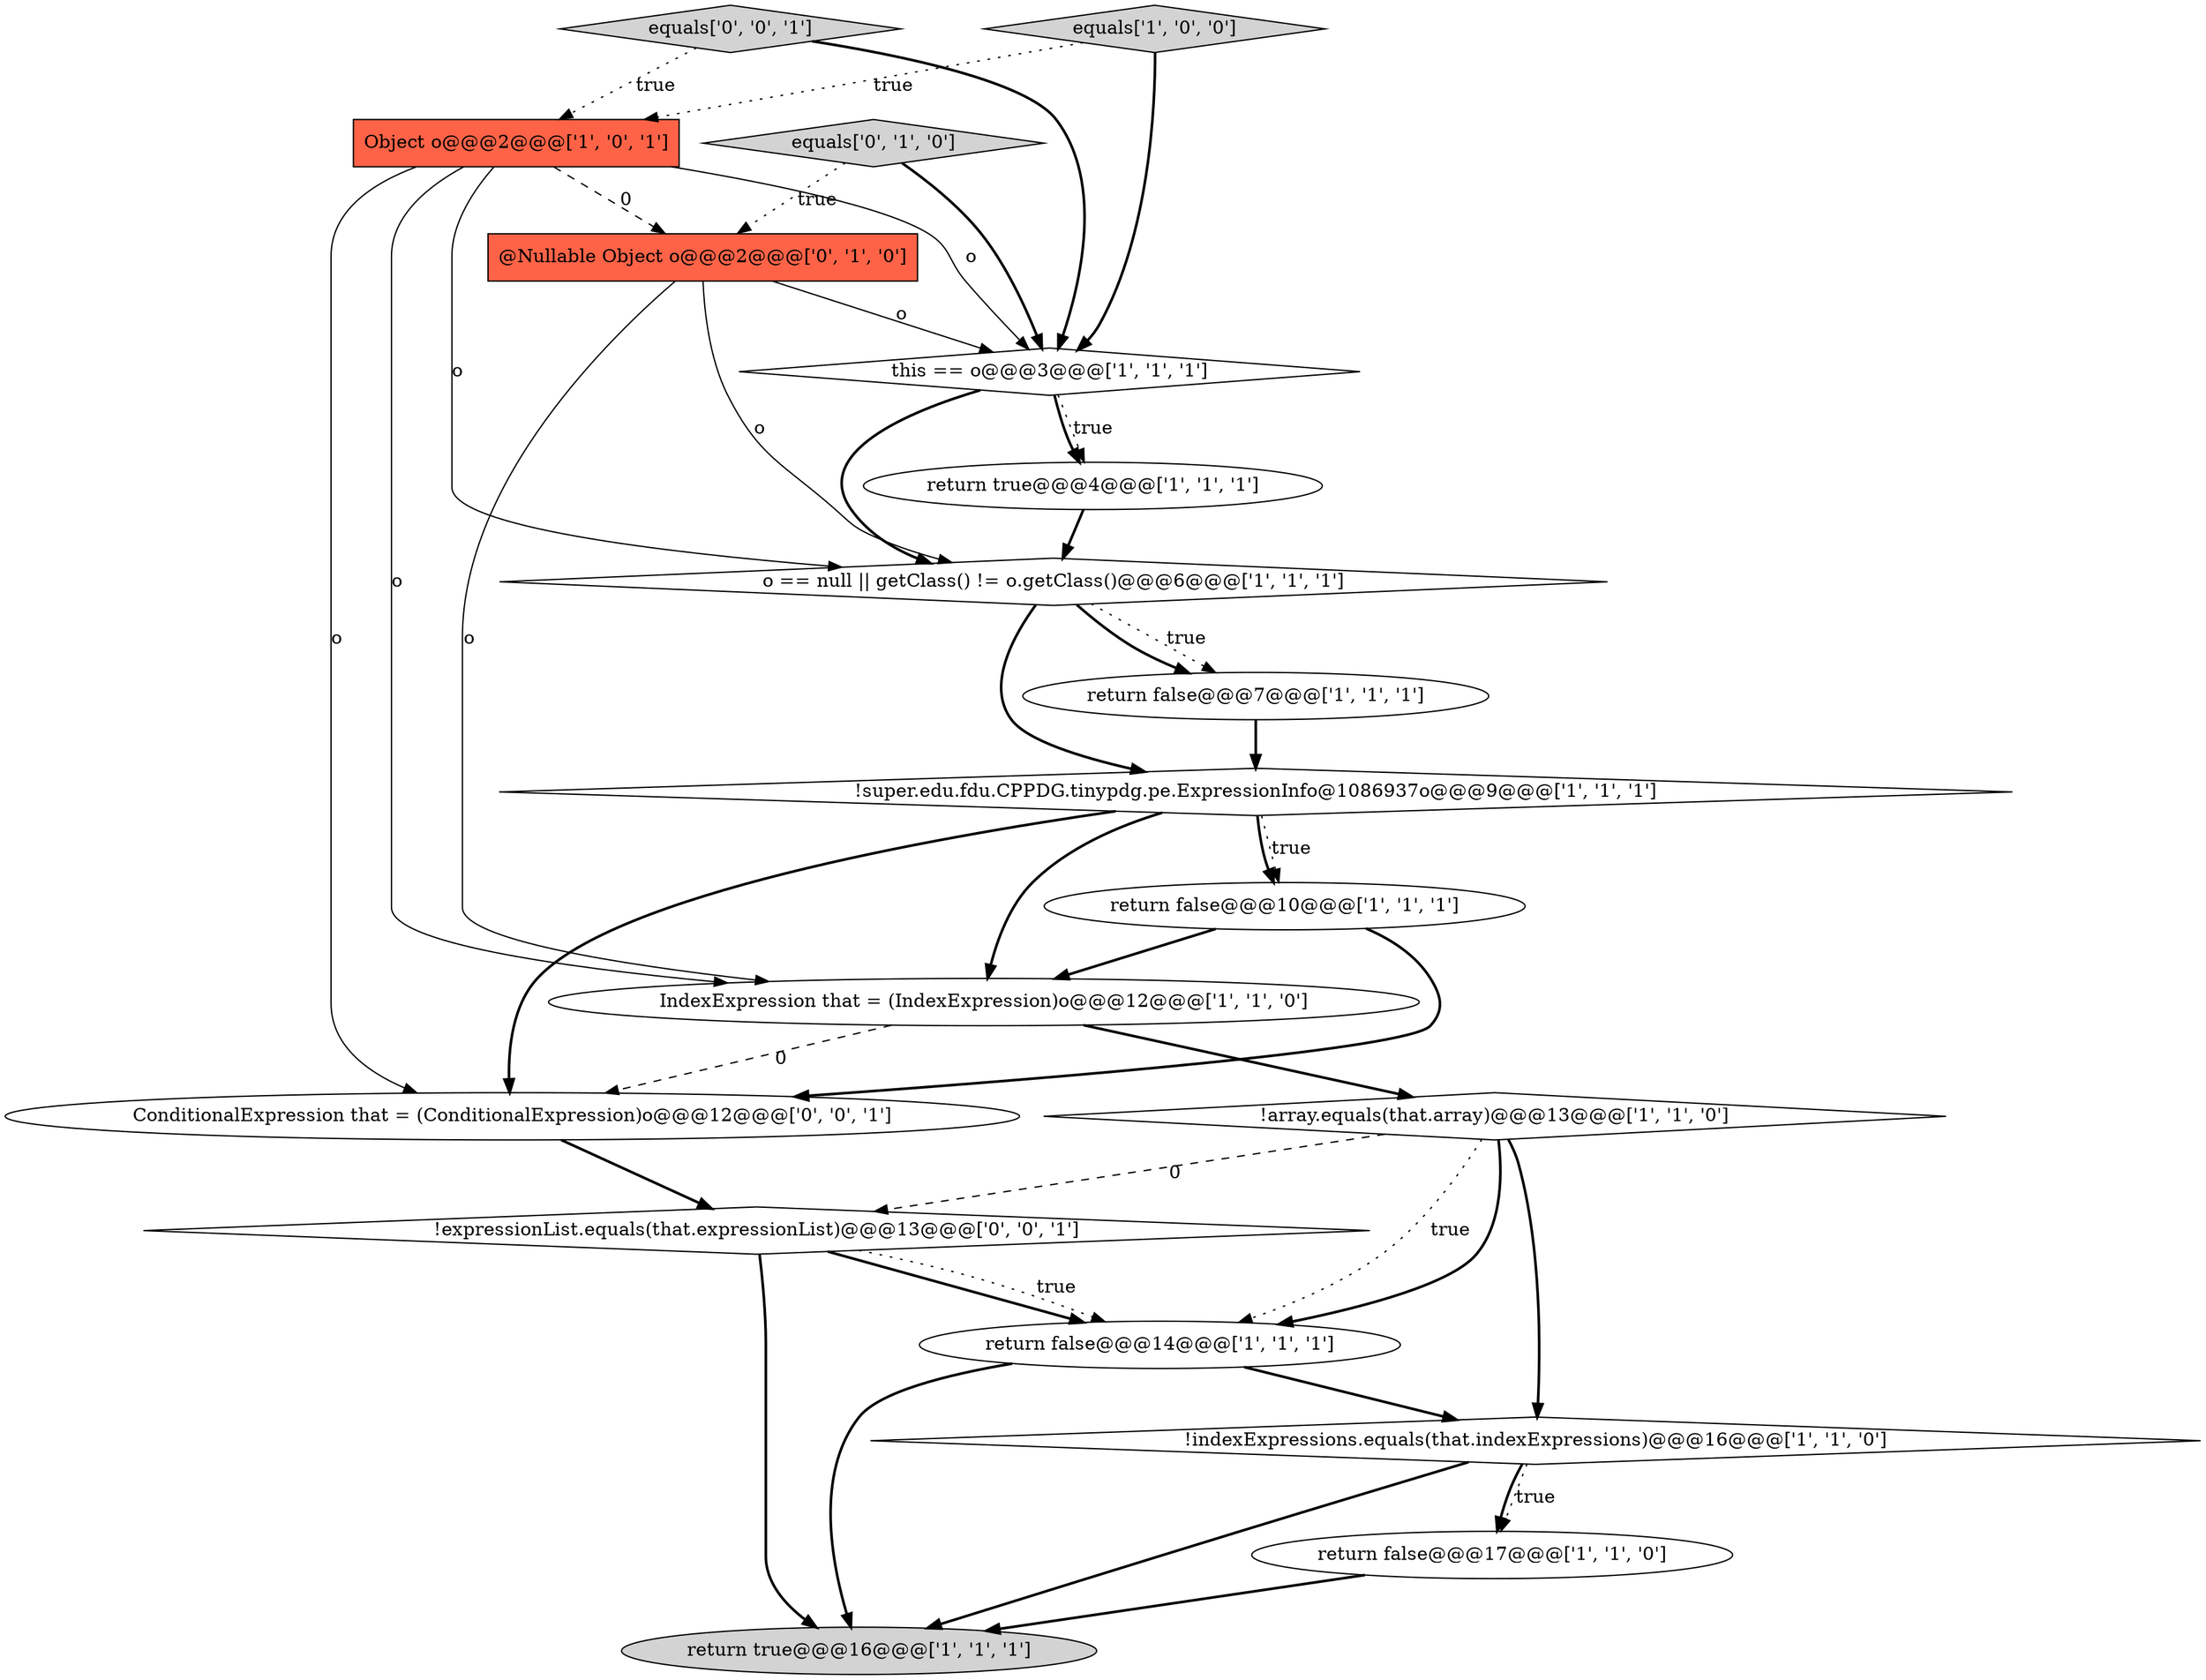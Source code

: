 digraph {
13 [style = filled, label = "!super.edu.fdu.CPPDG.tinypdg.pe.ExpressionInfo@1086937o@@@9@@@['1', '1', '1']", fillcolor = white, shape = diamond image = "AAA0AAABBB1BBB"];
3 [style = filled, label = "IndexExpression that = (IndexExpression)o@@@12@@@['1', '1', '0']", fillcolor = white, shape = ellipse image = "AAA0AAABBB1BBB"];
5 [style = filled, label = "return false@@@17@@@['1', '1', '0']", fillcolor = white, shape = ellipse image = "AAA0AAABBB1BBB"];
6 [style = filled, label = "this == o@@@3@@@['1', '1', '1']", fillcolor = white, shape = diamond image = "AAA0AAABBB1BBB"];
0 [style = filled, label = "return false@@@10@@@['1', '1', '1']", fillcolor = white, shape = ellipse image = "AAA0AAABBB1BBB"];
8 [style = filled, label = "!indexExpressions.equals(that.indexExpressions)@@@16@@@['1', '1', '0']", fillcolor = white, shape = diamond image = "AAA0AAABBB1BBB"];
17 [style = filled, label = "equals['0', '0', '1']", fillcolor = lightgray, shape = diamond image = "AAA0AAABBB3BBB"];
1 [style = filled, label = "return false@@@14@@@['1', '1', '1']", fillcolor = white, shape = ellipse image = "AAA0AAABBB1BBB"];
14 [style = filled, label = "equals['0', '1', '0']", fillcolor = lightgray, shape = diamond image = "AAA0AAABBB2BBB"];
7 [style = filled, label = "return true@@@4@@@['1', '1', '1']", fillcolor = white, shape = ellipse image = "AAA0AAABBB1BBB"];
15 [style = filled, label = "@Nullable Object o@@@2@@@['0', '1', '0']", fillcolor = tomato, shape = box image = "AAA1AAABBB2BBB"];
12 [style = filled, label = "equals['1', '0', '0']", fillcolor = lightgray, shape = diamond image = "AAA0AAABBB1BBB"];
16 [style = filled, label = "!expressionList.equals(that.expressionList)@@@13@@@['0', '0', '1']", fillcolor = white, shape = diamond image = "AAA0AAABBB3BBB"];
11 [style = filled, label = "return false@@@7@@@['1', '1', '1']", fillcolor = white, shape = ellipse image = "AAA0AAABBB1BBB"];
18 [style = filled, label = "ConditionalExpression that = (ConditionalExpression)o@@@12@@@['0', '0', '1']", fillcolor = white, shape = ellipse image = "AAA0AAABBB3BBB"];
10 [style = filled, label = "o == null || getClass() != o.getClass()@@@6@@@['1', '1', '1']", fillcolor = white, shape = diamond image = "AAA0AAABBB1BBB"];
9 [style = filled, label = "Object o@@@2@@@['1', '0', '1']", fillcolor = tomato, shape = box image = "AAA0AAABBB1BBB"];
2 [style = filled, label = "return true@@@16@@@['1', '1', '1']", fillcolor = lightgray, shape = ellipse image = "AAA0AAABBB1BBB"];
4 [style = filled, label = "!array.equals(that.array)@@@13@@@['1', '1', '0']", fillcolor = white, shape = diamond image = "AAA0AAABBB1BBB"];
0->3 [style = bold, label=""];
9->6 [style = solid, label="o"];
15->10 [style = solid, label="o"];
1->8 [style = bold, label=""];
4->16 [style = dashed, label="0"];
4->1 [style = dotted, label="true"];
7->10 [style = bold, label=""];
17->6 [style = bold, label=""];
3->18 [style = dashed, label="0"];
9->18 [style = solid, label="o"];
16->2 [style = bold, label=""];
15->3 [style = solid, label="o"];
12->6 [style = bold, label=""];
3->4 [style = bold, label=""];
9->15 [style = dashed, label="0"];
16->1 [style = bold, label=""];
9->3 [style = solid, label="o"];
14->15 [style = dotted, label="true"];
5->2 [style = bold, label=""];
13->3 [style = bold, label=""];
16->1 [style = dotted, label="true"];
10->13 [style = bold, label=""];
10->11 [style = dotted, label="true"];
13->0 [style = dotted, label="true"];
8->5 [style = dotted, label="true"];
15->6 [style = solid, label="o"];
8->5 [style = bold, label=""];
8->2 [style = bold, label=""];
6->10 [style = bold, label=""];
17->9 [style = dotted, label="true"];
11->13 [style = bold, label=""];
6->7 [style = dotted, label="true"];
4->8 [style = bold, label=""];
0->18 [style = bold, label=""];
9->10 [style = solid, label="o"];
4->1 [style = bold, label=""];
1->2 [style = bold, label=""];
6->7 [style = bold, label=""];
14->6 [style = bold, label=""];
13->18 [style = bold, label=""];
13->0 [style = bold, label=""];
12->9 [style = dotted, label="true"];
10->11 [style = bold, label=""];
18->16 [style = bold, label=""];
}
